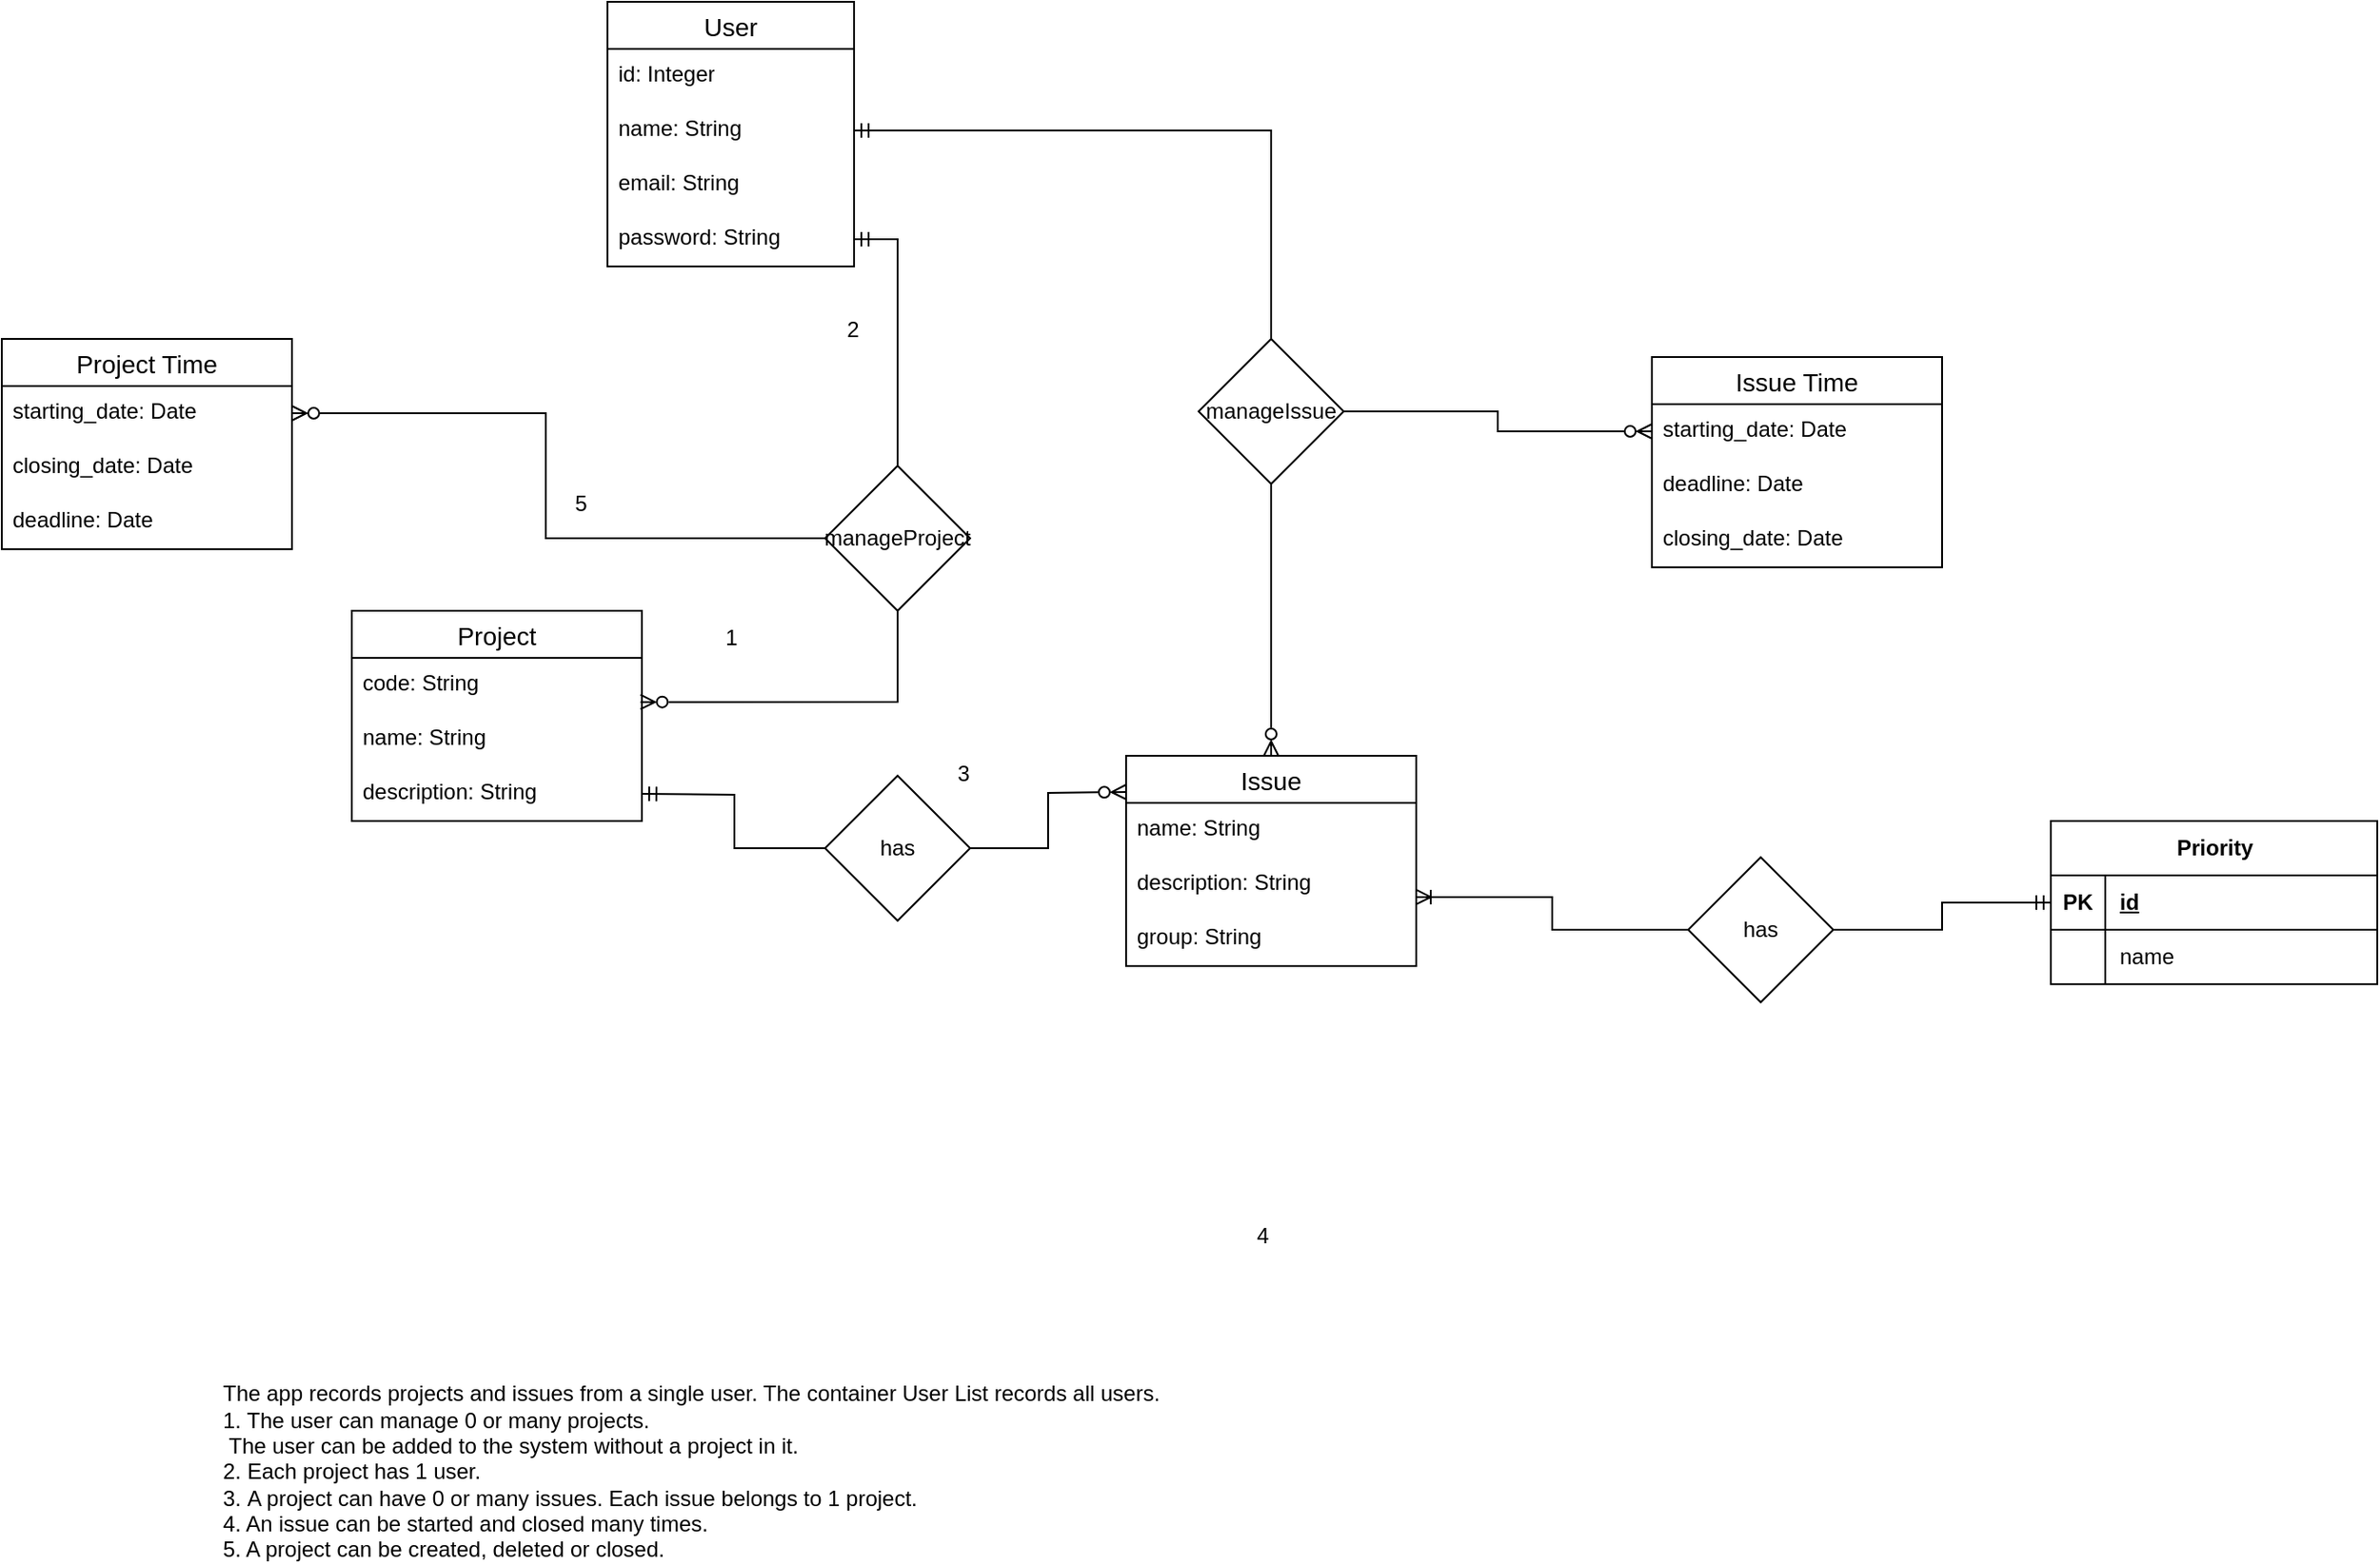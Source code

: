 <mxfile version="21.1.5" type="device">
  <diagram name="Página-1" id="985l9z_6Amm3oLjtq4Tv">
    <mxGraphModel dx="880" dy="452" grid="1" gridSize="10" guides="1" tooltips="1" connect="1" arrows="1" fold="1" page="1" pageScale="1" pageWidth="827" pageHeight="1169" math="0" shadow="0">
      <root>
        <mxCell id="0" />
        <mxCell id="1" parent="0" />
        <mxCell id="pUqtmgYr6xLEjXZ_9hGm-13" style="edgeStyle=orthogonalEdgeStyle;rounded=0;orthogonalLoop=1;jettySize=auto;html=1;entryX=1;entryY=0.5;entryDx=0;entryDy=0;endArrow=ERmandOne;endFill=0;" parent="1" source="pUqtmgYr6xLEjXZ_9hGm-12" target="pUqtmgYr6xLEjXZ_9hGm-34" edge="1">
          <mxGeometry relative="1" as="geometry">
            <mxPoint x="504" y="110" as="targetPoint" />
            <Array as="points">
              <mxPoint x="760" y="75" />
            </Array>
          </mxGeometry>
        </mxCell>
        <mxCell id="pUqtmgYr6xLEjXZ_9hGm-14" style="edgeStyle=orthogonalEdgeStyle;rounded=0;orthogonalLoop=1;jettySize=auto;html=1;entryX=0.5;entryY=0;entryDx=0;entryDy=0;endArrow=ERzeroToMany;endFill=0;exitX=0.5;exitY=1;exitDx=0;exitDy=0;" parent="1" source="pUqtmgYr6xLEjXZ_9hGm-12" target="pUqtmgYr6xLEjXZ_9hGm-39" edge="1">
          <mxGeometry relative="1" as="geometry">
            <mxPoint x="740" y="410" as="targetPoint" />
            <Array as="points">
              <mxPoint x="760" y="270" />
            </Array>
          </mxGeometry>
        </mxCell>
        <mxCell id="bmzMhD-E-mMl2qZRChlY-1" style="edgeStyle=orthogonalEdgeStyle;rounded=0;orthogonalLoop=1;jettySize=auto;html=1;entryX=0;entryY=0.5;entryDx=0;entryDy=0;endArrow=ERzeroToMany;endFill=0;" parent="1" source="pUqtmgYr6xLEjXZ_9hGm-12" target="pUqtmgYr6xLEjXZ_9hGm-47" edge="1">
          <mxGeometry relative="1" as="geometry" />
        </mxCell>
        <mxCell id="pUqtmgYr6xLEjXZ_9hGm-12" value="manageIssue" style="rhombus;whiteSpace=wrap;html=1;" parent="1" vertex="1">
          <mxGeometry x="720" y="190" width="80" height="80" as="geometry" />
        </mxCell>
        <mxCell id="pUqtmgYr6xLEjXZ_9hGm-19" value="" style="edgeStyle=orthogonalEdgeStyle;rounded=0;orthogonalLoop=1;jettySize=auto;html=1;endArrow=ERzeroToMany;endFill=0;" parent="1" source="pUqtmgYr6xLEjXZ_9hGm-17" edge="1">
          <mxGeometry relative="1" as="geometry">
            <mxPoint x="680" y="440" as="targetPoint" />
          </mxGeometry>
        </mxCell>
        <mxCell id="pUqtmgYr6xLEjXZ_9hGm-59" value="" style="edgeStyle=orthogonalEdgeStyle;rounded=0;orthogonalLoop=1;jettySize=auto;html=1;endArrow=ERmandOne;endFill=0;" parent="1" source="pUqtmgYr6xLEjXZ_9hGm-17" edge="1">
          <mxGeometry relative="1" as="geometry">
            <mxPoint x="413" y="441" as="targetPoint" />
          </mxGeometry>
        </mxCell>
        <mxCell id="pUqtmgYr6xLEjXZ_9hGm-17" value="has" style="rhombus;whiteSpace=wrap;html=1;" parent="1" vertex="1">
          <mxGeometry x="514" y="431" width="80" height="80" as="geometry" />
        </mxCell>
        <mxCell id="pUqtmgYr6xLEjXZ_9hGm-21" style="edgeStyle=orthogonalEdgeStyle;rounded=0;orthogonalLoop=1;jettySize=auto;html=1;entryX=1;entryY=0.5;entryDx=0;entryDy=0;endArrow=ERmandOne;endFill=0;" parent="1" source="pUqtmgYr6xLEjXZ_9hGm-20" target="pUqtmgYr6xLEjXZ_9hGm-36" edge="1">
          <mxGeometry relative="1" as="geometry">
            <mxPoint x="474" y="140" as="targetPoint" />
          </mxGeometry>
        </mxCell>
        <mxCell id="pUqtmgYr6xLEjXZ_9hGm-62" style="edgeStyle=orthogonalEdgeStyle;rounded=0;orthogonalLoop=1;jettySize=auto;html=1;entryX=0.995;entryY=0.811;entryDx=0;entryDy=0;entryPerimeter=0;endArrow=ERzeroToMany;endFill=0;" parent="1" source="pUqtmgYr6xLEjXZ_9hGm-20" target="pUqtmgYr6xLEjXZ_9hGm-54" edge="1">
          <mxGeometry relative="1" as="geometry" />
        </mxCell>
        <mxCell id="VdupCttMGnILOW1PLu-P-14" style="edgeStyle=orthogonalEdgeStyle;rounded=0;orthogonalLoop=1;jettySize=auto;html=1;entryX=1;entryY=0.5;entryDx=0;entryDy=0;endArrow=ERzeroToMany;endFill=0;" parent="1" source="pUqtmgYr6xLEjXZ_9hGm-20" target="VdupCttMGnILOW1PLu-P-2" edge="1">
          <mxGeometry relative="1" as="geometry">
            <Array as="points">
              <mxPoint x="360" y="300" />
              <mxPoint x="360" y="231" />
            </Array>
          </mxGeometry>
        </mxCell>
        <mxCell id="pUqtmgYr6xLEjXZ_9hGm-20" value="manageProject" style="rhombus;whiteSpace=wrap;html=1;" parent="1" vertex="1">
          <mxGeometry x="514" y="260" width="80" height="80" as="geometry" />
        </mxCell>
        <mxCell id="pUqtmgYr6xLEjXZ_9hGm-24" value="The app records projects and issues from a single user. The container User List records all users.&lt;br&gt;1. The user can manage 0 or many projects. &lt;br&gt;&lt;span style=&quot;white-space: pre;&quot;&gt; &lt;/span&gt;The user can be added to the system without a project in it.&lt;br&gt;2. Each project has 1 user.&lt;br&gt;3.&amp;nbsp;A project can have 0 or many issues. Each issue belongs to 1 project.&lt;br&gt;4. An issue can be started and closed many times.&lt;br&gt;5. A project can be created, deleted or closed." style="text;html=1;strokeColor=none;fillColor=none;align=left;verticalAlign=middle;whiteSpace=wrap;rounded=0;" parent="1" vertex="1">
          <mxGeometry x="180" y="800" width="610" height="30" as="geometry" />
        </mxCell>
        <mxCell id="pUqtmgYr6xLEjXZ_9hGm-25" value="1" style="text;html=1;align=center;verticalAlign=middle;resizable=0;points=[];autosize=1;strokeColor=none;fillColor=none;" parent="1" vertex="1">
          <mxGeometry x="447" y="340" width="30" height="30" as="geometry" />
        </mxCell>
        <mxCell id="pUqtmgYr6xLEjXZ_9hGm-27" value="2" style="text;html=1;align=center;verticalAlign=middle;resizable=0;points=[];autosize=1;strokeColor=none;fillColor=none;" parent="1" vertex="1">
          <mxGeometry x="514" y="170" width="30" height="30" as="geometry" />
        </mxCell>
        <mxCell id="pUqtmgYr6xLEjXZ_9hGm-32" value="User" style="swimlane;fontStyle=0;childLayout=stackLayout;horizontal=1;startSize=26;horizontalStack=0;resizeParent=1;resizeParentMax=0;resizeLast=0;collapsible=1;marginBottom=0;align=center;fontSize=14;" parent="1" vertex="1">
          <mxGeometry x="394" y="4" width="136" height="146" as="geometry" />
        </mxCell>
        <mxCell id="pUqtmgYr6xLEjXZ_9hGm-33" value="id: Integer" style="text;strokeColor=none;fillColor=none;spacingLeft=4;spacingRight=4;overflow=hidden;rotatable=0;points=[[0,0.5],[1,0.5]];portConstraint=eastwest;fontSize=12;whiteSpace=wrap;html=1;" parent="pUqtmgYr6xLEjXZ_9hGm-32" vertex="1">
          <mxGeometry y="26" width="136" height="30" as="geometry" />
        </mxCell>
        <mxCell id="pUqtmgYr6xLEjXZ_9hGm-34" value="name: String" style="text;strokeColor=none;fillColor=none;spacingLeft=4;spacingRight=4;overflow=hidden;rotatable=0;points=[[0,0.5],[1,0.5]];portConstraint=eastwest;fontSize=12;whiteSpace=wrap;html=1;" parent="pUqtmgYr6xLEjXZ_9hGm-32" vertex="1">
          <mxGeometry y="56" width="136" height="30" as="geometry" />
        </mxCell>
        <mxCell id="pUqtmgYr6xLEjXZ_9hGm-35" value="email: String" style="text;strokeColor=none;fillColor=none;spacingLeft=4;spacingRight=4;overflow=hidden;rotatable=0;points=[[0,0.5],[1,0.5]];portConstraint=eastwest;fontSize=12;whiteSpace=wrap;html=1;" parent="pUqtmgYr6xLEjXZ_9hGm-32" vertex="1">
          <mxGeometry y="86" width="136" height="30" as="geometry" />
        </mxCell>
        <mxCell id="pUqtmgYr6xLEjXZ_9hGm-36" value="password: String" style="text;strokeColor=none;fillColor=none;spacingLeft=4;spacingRight=4;overflow=hidden;rotatable=0;points=[[0,0.5],[1,0.5]];portConstraint=eastwest;fontSize=12;whiteSpace=wrap;html=1;" parent="pUqtmgYr6xLEjXZ_9hGm-32" vertex="1">
          <mxGeometry y="116" width="136" height="30" as="geometry" />
        </mxCell>
        <mxCell id="pUqtmgYr6xLEjXZ_9hGm-39" value="Issue" style="swimlane;fontStyle=0;childLayout=stackLayout;horizontal=1;startSize=26;horizontalStack=0;resizeParent=1;resizeParentMax=0;resizeLast=0;collapsible=1;marginBottom=0;align=center;fontSize=14;" parent="1" vertex="1">
          <mxGeometry x="680" y="420" width="160" height="116" as="geometry" />
        </mxCell>
        <mxCell id="pUqtmgYr6xLEjXZ_9hGm-40" value="name: String" style="text;strokeColor=none;fillColor=none;spacingLeft=4;spacingRight=4;overflow=hidden;rotatable=0;points=[[0,0.5],[1,0.5]];portConstraint=eastwest;fontSize=12;whiteSpace=wrap;html=1;" parent="pUqtmgYr6xLEjXZ_9hGm-39" vertex="1">
          <mxGeometry y="26" width="160" height="30" as="geometry" />
        </mxCell>
        <mxCell id="pUqtmgYr6xLEjXZ_9hGm-41" value="description: String" style="text;strokeColor=none;fillColor=none;spacingLeft=4;spacingRight=4;overflow=hidden;rotatable=0;points=[[0,0.5],[1,0.5]];portConstraint=eastwest;fontSize=12;whiteSpace=wrap;html=1;" parent="pUqtmgYr6xLEjXZ_9hGm-39" vertex="1">
          <mxGeometry y="56" width="160" height="30" as="geometry" />
        </mxCell>
        <mxCell id="VdupCttMGnILOW1PLu-P-11" value="group: String" style="text;strokeColor=none;fillColor=none;spacingLeft=4;spacingRight=4;overflow=hidden;rotatable=0;points=[[0,0.5],[1,0.5]];portConstraint=eastwest;fontSize=12;whiteSpace=wrap;html=1;" parent="pUqtmgYr6xLEjXZ_9hGm-39" vertex="1">
          <mxGeometry y="86" width="160" height="30" as="geometry" />
        </mxCell>
        <mxCell id="pUqtmgYr6xLEjXZ_9hGm-46" value="Issue Time" style="swimlane;fontStyle=0;childLayout=stackLayout;horizontal=1;startSize=26;horizontalStack=0;resizeParent=1;resizeParentMax=0;resizeLast=0;collapsible=1;marginBottom=0;align=center;fontSize=14;" parent="1" vertex="1">
          <mxGeometry x="970" y="200" width="160" height="116" as="geometry" />
        </mxCell>
        <mxCell id="pUqtmgYr6xLEjXZ_9hGm-47" value="starting_date: Date" style="text;strokeColor=none;fillColor=none;spacingLeft=4;spacingRight=4;overflow=hidden;rotatable=0;points=[[0,0.5],[1,0.5]];portConstraint=eastwest;fontSize=12;whiteSpace=wrap;html=1;" parent="pUqtmgYr6xLEjXZ_9hGm-46" vertex="1">
          <mxGeometry y="26" width="160" height="30" as="geometry" />
        </mxCell>
        <mxCell id="pUqtmgYr6xLEjXZ_9hGm-48" value="deadline: Date" style="text;strokeColor=none;fillColor=none;spacingLeft=4;spacingRight=4;overflow=hidden;rotatable=0;points=[[0,0.5],[1,0.5]];portConstraint=eastwest;fontSize=12;whiteSpace=wrap;html=1;" parent="pUqtmgYr6xLEjXZ_9hGm-46" vertex="1">
          <mxGeometry y="56" width="160" height="30" as="geometry" />
        </mxCell>
        <mxCell id="pUqtmgYr6xLEjXZ_9hGm-49" value="closing_date: Date" style="text;strokeColor=none;fillColor=none;spacingLeft=4;spacingRight=4;overflow=hidden;rotatable=0;points=[[0,0.5],[1,0.5]];portConstraint=eastwest;fontSize=12;whiteSpace=wrap;html=1;" parent="pUqtmgYr6xLEjXZ_9hGm-46" vertex="1">
          <mxGeometry y="86" width="160" height="30" as="geometry" />
        </mxCell>
        <mxCell id="pUqtmgYr6xLEjXZ_9hGm-53" value="Project" style="swimlane;fontStyle=0;childLayout=stackLayout;horizontal=1;startSize=26;horizontalStack=0;resizeParent=1;resizeParentMax=0;resizeLast=0;collapsible=1;marginBottom=0;align=center;fontSize=14;" parent="1" vertex="1">
          <mxGeometry x="253" y="340" width="160" height="116" as="geometry" />
        </mxCell>
        <mxCell id="pUqtmgYr6xLEjXZ_9hGm-54" value="code: String" style="text;strokeColor=none;fillColor=none;spacingLeft=4;spacingRight=4;overflow=hidden;rotatable=0;points=[[0,0.5],[1,0.5]];portConstraint=eastwest;fontSize=12;whiteSpace=wrap;html=1;" parent="pUqtmgYr6xLEjXZ_9hGm-53" vertex="1">
          <mxGeometry y="26" width="160" height="30" as="geometry" />
        </mxCell>
        <mxCell id="VdupCttMGnILOW1PLu-P-5" value="name: String" style="text;strokeColor=none;fillColor=none;spacingLeft=4;spacingRight=4;overflow=hidden;rotatable=0;points=[[0,0.5],[1,0.5]];portConstraint=eastwest;fontSize=12;whiteSpace=wrap;html=1;" parent="pUqtmgYr6xLEjXZ_9hGm-53" vertex="1">
          <mxGeometry y="56" width="160" height="30" as="geometry" />
        </mxCell>
        <mxCell id="pUqtmgYr6xLEjXZ_9hGm-58" value="description: String" style="text;strokeColor=none;fillColor=none;spacingLeft=4;spacingRight=4;overflow=hidden;rotatable=0;points=[[0,0.5],[1,0.5]];portConstraint=eastwest;fontSize=12;whiteSpace=wrap;html=1;" parent="pUqtmgYr6xLEjXZ_9hGm-53" vertex="1">
          <mxGeometry y="86" width="160" height="30" as="geometry" />
        </mxCell>
        <mxCell id="pUqtmgYr6xLEjXZ_9hGm-64" value="4" style="text;html=1;align=center;verticalAlign=middle;resizable=0;points=[];autosize=1;strokeColor=none;fillColor=none;" parent="1" vertex="1">
          <mxGeometry x="740" y="670" width="30" height="30" as="geometry" />
        </mxCell>
        <mxCell id="pUqtmgYr6xLEjXZ_9hGm-65" value="3" style="text;html=1;align=center;verticalAlign=middle;resizable=0;points=[];autosize=1;strokeColor=none;fillColor=none;" parent="1" vertex="1">
          <mxGeometry x="575" y="415" width="30" height="30" as="geometry" />
        </mxCell>
        <mxCell id="VdupCttMGnILOW1PLu-P-1" value="Project Time" style="swimlane;fontStyle=0;childLayout=stackLayout;horizontal=1;startSize=26;horizontalStack=0;resizeParent=1;resizeParentMax=0;resizeLast=0;collapsible=1;marginBottom=0;align=center;fontSize=14;" parent="1" vertex="1">
          <mxGeometry x="60" y="190" width="160" height="116" as="geometry" />
        </mxCell>
        <mxCell id="VdupCttMGnILOW1PLu-P-2" value="starting_date: Date" style="text;strokeColor=none;fillColor=none;spacingLeft=4;spacingRight=4;overflow=hidden;rotatable=0;points=[[0,0.5],[1,0.5]];portConstraint=eastwest;fontSize=12;whiteSpace=wrap;html=1;" parent="VdupCttMGnILOW1PLu-P-1" vertex="1">
          <mxGeometry y="26" width="160" height="30" as="geometry" />
        </mxCell>
        <mxCell id="VdupCttMGnILOW1PLu-P-3" value="closing_date: Date" style="text;strokeColor=none;fillColor=none;spacingLeft=4;spacingRight=4;overflow=hidden;rotatable=0;points=[[0,0.5],[1,0.5]];portConstraint=eastwest;fontSize=12;whiteSpace=wrap;html=1;" parent="VdupCttMGnILOW1PLu-P-1" vertex="1">
          <mxGeometry y="56" width="160" height="30" as="geometry" />
        </mxCell>
        <mxCell id="VdupCttMGnILOW1PLu-P-4" value="deadline: Date" style="text;strokeColor=none;fillColor=none;spacingLeft=4;spacingRight=4;overflow=hidden;rotatable=0;points=[[0,0.5],[1,0.5]];portConstraint=eastwest;fontSize=12;whiteSpace=wrap;html=1;" parent="VdupCttMGnILOW1PLu-P-1" vertex="1">
          <mxGeometry y="86" width="160" height="30" as="geometry" />
        </mxCell>
        <mxCell id="VdupCttMGnILOW1PLu-P-10" value="5" style="text;html=1;align=center;verticalAlign=middle;resizable=0;points=[];autosize=1;strokeColor=none;fillColor=none;" parent="1" vertex="1">
          <mxGeometry x="364" y="266" width="30" height="30" as="geometry" />
        </mxCell>
        <mxCell id="ye53JMKQ58qqKMSwKMWF-1" value="Priority" style="shape=table;startSize=30;container=1;collapsible=1;childLayout=tableLayout;fixedRows=1;rowLines=0;fontStyle=1;align=center;resizeLast=1;html=1;" vertex="1" parent="1">
          <mxGeometry x="1190" y="456" width="180" height="90" as="geometry" />
        </mxCell>
        <mxCell id="ye53JMKQ58qqKMSwKMWF-2" value="" style="shape=tableRow;horizontal=0;startSize=0;swimlaneHead=0;swimlaneBody=0;fillColor=none;collapsible=0;dropTarget=0;points=[[0,0.5],[1,0.5]];portConstraint=eastwest;top=0;left=0;right=0;bottom=1;" vertex="1" parent="ye53JMKQ58qqKMSwKMWF-1">
          <mxGeometry y="30" width="180" height="30" as="geometry" />
        </mxCell>
        <mxCell id="ye53JMKQ58qqKMSwKMWF-3" value="PK" style="shape=partialRectangle;connectable=0;fillColor=none;top=0;left=0;bottom=0;right=0;fontStyle=1;overflow=hidden;whiteSpace=wrap;html=1;" vertex="1" parent="ye53JMKQ58qqKMSwKMWF-2">
          <mxGeometry width="30" height="30" as="geometry">
            <mxRectangle width="30" height="30" as="alternateBounds" />
          </mxGeometry>
        </mxCell>
        <mxCell id="ye53JMKQ58qqKMSwKMWF-4" value="id" style="shape=partialRectangle;connectable=0;fillColor=none;top=0;left=0;bottom=0;right=0;align=left;spacingLeft=6;fontStyle=5;overflow=hidden;whiteSpace=wrap;html=1;" vertex="1" parent="ye53JMKQ58qqKMSwKMWF-2">
          <mxGeometry x="30" width="150" height="30" as="geometry">
            <mxRectangle width="150" height="30" as="alternateBounds" />
          </mxGeometry>
        </mxCell>
        <mxCell id="ye53JMKQ58qqKMSwKMWF-5" value="" style="shape=tableRow;horizontal=0;startSize=0;swimlaneHead=0;swimlaneBody=0;fillColor=none;collapsible=0;dropTarget=0;points=[[0,0.5],[1,0.5]];portConstraint=eastwest;top=0;left=0;right=0;bottom=0;" vertex="1" parent="ye53JMKQ58qqKMSwKMWF-1">
          <mxGeometry y="60" width="180" height="30" as="geometry" />
        </mxCell>
        <mxCell id="ye53JMKQ58qqKMSwKMWF-6" value="" style="shape=partialRectangle;connectable=0;fillColor=none;top=0;left=0;bottom=0;right=0;editable=1;overflow=hidden;whiteSpace=wrap;html=1;" vertex="1" parent="ye53JMKQ58qqKMSwKMWF-5">
          <mxGeometry width="30" height="30" as="geometry">
            <mxRectangle width="30" height="30" as="alternateBounds" />
          </mxGeometry>
        </mxCell>
        <mxCell id="ye53JMKQ58qqKMSwKMWF-7" value="name" style="shape=partialRectangle;connectable=0;fillColor=none;top=0;left=0;bottom=0;right=0;align=left;spacingLeft=6;overflow=hidden;whiteSpace=wrap;html=1;" vertex="1" parent="ye53JMKQ58qqKMSwKMWF-5">
          <mxGeometry x="30" width="150" height="30" as="geometry">
            <mxRectangle width="150" height="30" as="alternateBounds" />
          </mxGeometry>
        </mxCell>
        <mxCell id="ye53JMKQ58qqKMSwKMWF-17" style="edgeStyle=orthogonalEdgeStyle;rounded=0;orthogonalLoop=1;jettySize=auto;html=1;entryX=0;entryY=0.5;entryDx=0;entryDy=0;endArrow=ERmandOne;endFill=0;" edge="1" parent="1" source="ye53JMKQ58qqKMSwKMWF-14" target="ye53JMKQ58qqKMSwKMWF-2">
          <mxGeometry relative="1" as="geometry" />
        </mxCell>
        <mxCell id="ye53JMKQ58qqKMSwKMWF-18" style="edgeStyle=orthogonalEdgeStyle;rounded=0;orthogonalLoop=1;jettySize=auto;html=1;entryX=1;entryY=0.733;entryDx=0;entryDy=0;entryPerimeter=0;endArrow=ERoneToMany;endFill=0;" edge="1" parent="1" source="ye53JMKQ58qqKMSwKMWF-14" target="pUqtmgYr6xLEjXZ_9hGm-41">
          <mxGeometry relative="1" as="geometry" />
        </mxCell>
        <mxCell id="ye53JMKQ58qqKMSwKMWF-14" value="has" style="rhombus;whiteSpace=wrap;html=1;" vertex="1" parent="1">
          <mxGeometry x="990" y="476" width="80" height="80" as="geometry" />
        </mxCell>
      </root>
    </mxGraphModel>
  </diagram>
</mxfile>

